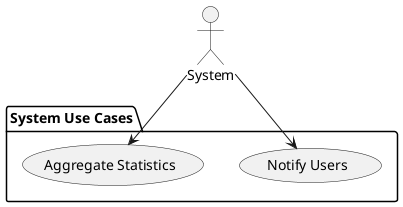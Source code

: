 @startuml SystemUseCaseDiagram

' Define actor
actor System

' Group use cases in a box
package "System Use Cases" {
  usecase "Notify Users" as UC19
  usecase "Aggregate Statistics" as UC20
}

' Relationships for System
System --> UC19
System --> UC20

@enduml